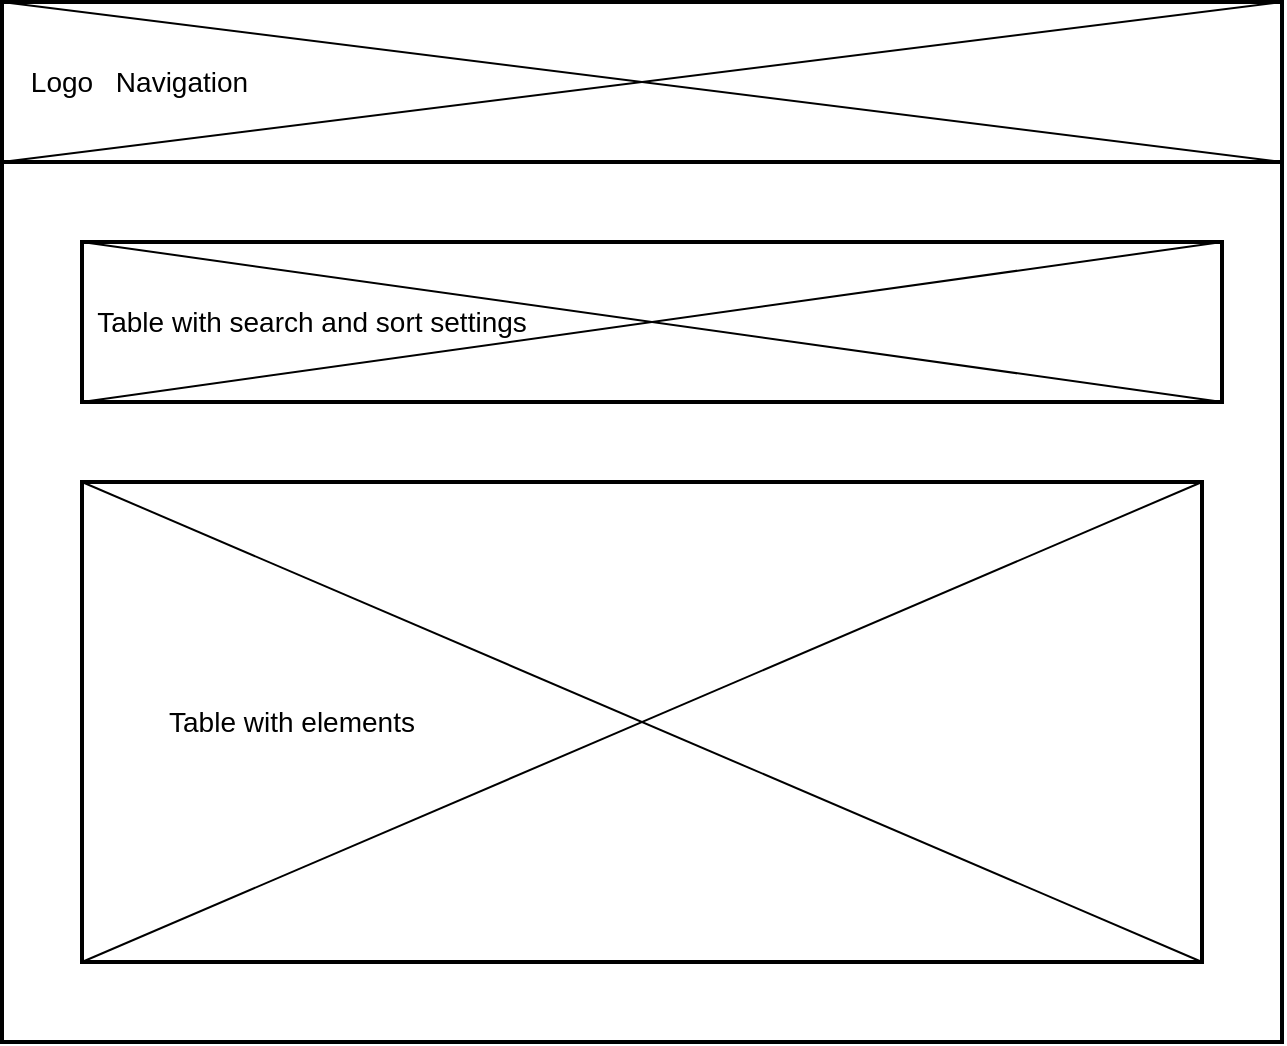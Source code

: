 <mxfile version="13.9.9" type="device"><diagram id="YwHxrAgFuv3N0W8A9itH" name="Page-1"><mxGraphModel dx="868" dy="452" grid="1" gridSize="10" guides="1" tooltips="1" connect="1" arrows="1" fold="1" page="1" pageScale="1" pageWidth="827" pageHeight="1169" math="0" shadow="0"><root><mxCell id="0"/><mxCell id="1" parent="0"/><mxCell id="LoKT-ebsMMV8ehGWxwFf-1" value="" style="rounded=0;whiteSpace=wrap;html=1;absoluteArcSize=1;arcSize=14;strokeWidth=2;fontFamily=Times New Roman;fontSize=14;" vertex="1" parent="1"><mxGeometry x="80" y="40" width="640" height="520" as="geometry"/></mxCell><mxCell id="LoKT-ebsMMV8ehGWxwFf-2" value="" style="rounded=0;whiteSpace=wrap;html=1;absoluteArcSize=1;arcSize=14;strokeWidth=2;fontFamily=Times New Roman;fontSize=14;" vertex="1" parent="1"><mxGeometry x="80" y="40" width="640" height="80" as="geometry"/></mxCell><mxCell id="LoKT-ebsMMV8ehGWxwFf-3" value="" style="rounded=0;whiteSpace=wrap;html=1;absoluteArcSize=1;arcSize=14;strokeWidth=2;fontFamily=Times New Roman;fontSize=14;" vertex="1" parent="1"><mxGeometry x="120" y="280" width="560" height="240" as="geometry"/></mxCell><mxCell id="LoKT-ebsMMV8ehGWxwFf-4" value="" style="endArrow=none;html=1;entryX=1;entryY=1;entryDx=0;entryDy=0;exitX=0;exitY=0;exitDx=0;exitDy=0;fontSize=14;" edge="1" parent="1" source="LoKT-ebsMMV8ehGWxwFf-3" target="LoKT-ebsMMV8ehGWxwFf-3"><mxGeometry width="50" height="50" relative="1" as="geometry"><mxPoint x="20" y="210" as="sourcePoint"/><mxPoint x="70" y="160" as="targetPoint"/></mxGeometry></mxCell><mxCell id="LoKT-ebsMMV8ehGWxwFf-5" value="" style="endArrow=none;html=1;exitX=0;exitY=1;exitDx=0;exitDy=0;entryX=1;entryY=0;entryDx=0;entryDy=0;fontSize=14;" edge="1" parent="1" source="LoKT-ebsMMV8ehGWxwFf-3" target="LoKT-ebsMMV8ehGWxwFf-3"><mxGeometry width="50" height="50" relative="1" as="geometry"><mxPoint x="190" y="360" as="sourcePoint"/><mxPoint x="240" y="310" as="targetPoint"/></mxGeometry></mxCell><mxCell id="LoKT-ebsMMV8ehGWxwFf-6" value="" style="endArrow=none;html=1;exitX=0;exitY=1;exitDx=0;exitDy=0;entryX=1;entryY=0;entryDx=0;entryDy=0;fontSize=14;" edge="1" parent="1" source="LoKT-ebsMMV8ehGWxwFf-2" target="LoKT-ebsMMV8ehGWxwFf-2"><mxGeometry width="50" height="50" relative="1" as="geometry"><mxPoint x="150" y="100" as="sourcePoint"/><mxPoint x="200" y="50" as="targetPoint"/></mxGeometry></mxCell><mxCell id="LoKT-ebsMMV8ehGWxwFf-7" value="" style="endArrow=none;html=1;exitX=0;exitY=0;exitDx=0;exitDy=0;entryX=1;entryY=1;entryDx=0;entryDy=0;fontSize=14;" edge="1" parent="1" source="LoKT-ebsMMV8ehGWxwFf-2" target="LoKT-ebsMMV8ehGWxwFf-2"><mxGeometry width="50" height="50" relative="1" as="geometry"><mxPoint x="20" y="270" as="sourcePoint"/><mxPoint x="70" y="220" as="targetPoint"/></mxGeometry></mxCell><mxCell id="LoKT-ebsMMV8ehGWxwFf-9" value="" style="rounded=0;whiteSpace=wrap;html=1;absoluteArcSize=1;arcSize=14;strokeWidth=2;fontFamily=Times New Roman;fontSize=14;" vertex="1" parent="1"><mxGeometry x="120" y="160" width="570" height="80" as="geometry"/></mxCell><mxCell id="LoKT-ebsMMV8ehGWxwFf-10" value="" style="endArrow=none;html=1;entryX=0;entryY=0;entryDx=0;entryDy=0;exitX=1;exitY=1;exitDx=0;exitDy=0;fontSize=14;" edge="1" parent="1" source="LoKT-ebsMMV8ehGWxwFf-9" target="LoKT-ebsMMV8ehGWxwFf-9"><mxGeometry width="50" height="50" relative="1" as="geometry"><mxPoint x="220" y="240" as="sourcePoint"/><mxPoint x="270" y="190" as="targetPoint"/></mxGeometry></mxCell><mxCell id="LoKT-ebsMMV8ehGWxwFf-11" value="" style="endArrow=none;html=1;exitX=0;exitY=1;exitDx=0;exitDy=0;entryX=1;entryY=0;entryDx=0;entryDy=0;fontSize=14;" edge="1" parent="1" source="LoKT-ebsMMV8ehGWxwFf-9" target="LoKT-ebsMMV8ehGWxwFf-9"><mxGeometry width="50" height="50" relative="1" as="geometry"><mxPoint x="400" y="240" as="sourcePoint"/><mxPoint x="450" y="190" as="targetPoint"/></mxGeometry></mxCell><mxCell id="LoKT-ebsMMV8ehGWxwFf-12" value="Logo" style="text;html=1;strokeColor=none;fillColor=none;align=center;verticalAlign=middle;whiteSpace=wrap;rounded=0;fontSize=14;" vertex="1" parent="1"><mxGeometry x="90" y="70" width="40" height="20" as="geometry"/></mxCell><mxCell id="LoKT-ebsMMV8ehGWxwFf-14" value="Navigation" style="text;html=1;strokeColor=none;fillColor=none;align=center;verticalAlign=middle;whiteSpace=wrap;rounded=0;fontSize=14;" vertex="1" parent="1"><mxGeometry x="150" y="70" width="40" height="20" as="geometry"/></mxCell><mxCell id="LoKT-ebsMMV8ehGWxwFf-15" value="Table with search and sort settings" style="text;html=1;strokeColor=none;fillColor=none;align=center;verticalAlign=middle;whiteSpace=wrap;rounded=0;fontSize=14;" vertex="1" parent="1"><mxGeometry x="110" y="190" width="250" height="20" as="geometry"/></mxCell><mxCell id="LoKT-ebsMMV8ehGWxwFf-16" value="Table with elements" style="text;html=1;strokeColor=none;fillColor=none;align=center;verticalAlign=middle;whiteSpace=wrap;rounded=0;fontSize=14;" vertex="1" parent="1"><mxGeometry x="140" y="390" width="170" height="20" as="geometry"/></mxCell></root></mxGraphModel></diagram></mxfile>